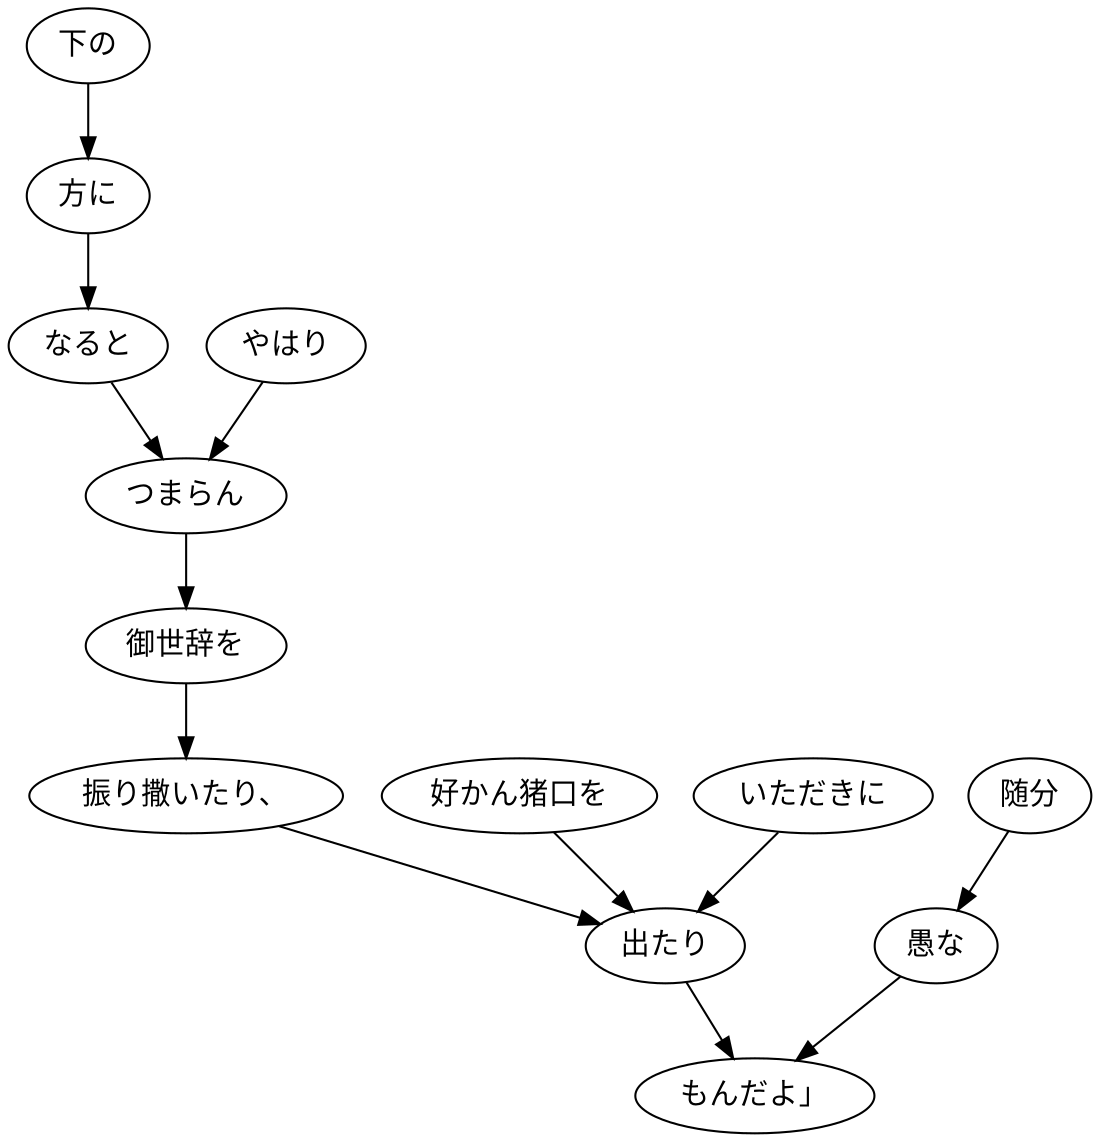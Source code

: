 digraph graph2337 {
	node0 [label="下の"];
	node1 [label="方に"];
	node2 [label="なると"];
	node3 [label="やはり"];
	node4 [label="つまらん"];
	node5 [label="御世辞を"];
	node6 [label="振り撒いたり、"];
	node7 [label="好かん猪口を"];
	node8 [label="いただきに"];
	node9 [label="出たり"];
	node10 [label="随分"];
	node11 [label="愚な"];
	node12 [label="もんだよ」"];
	node0 -> node1;
	node1 -> node2;
	node2 -> node4;
	node3 -> node4;
	node4 -> node5;
	node5 -> node6;
	node6 -> node9;
	node7 -> node9;
	node8 -> node9;
	node9 -> node12;
	node10 -> node11;
	node11 -> node12;
}
